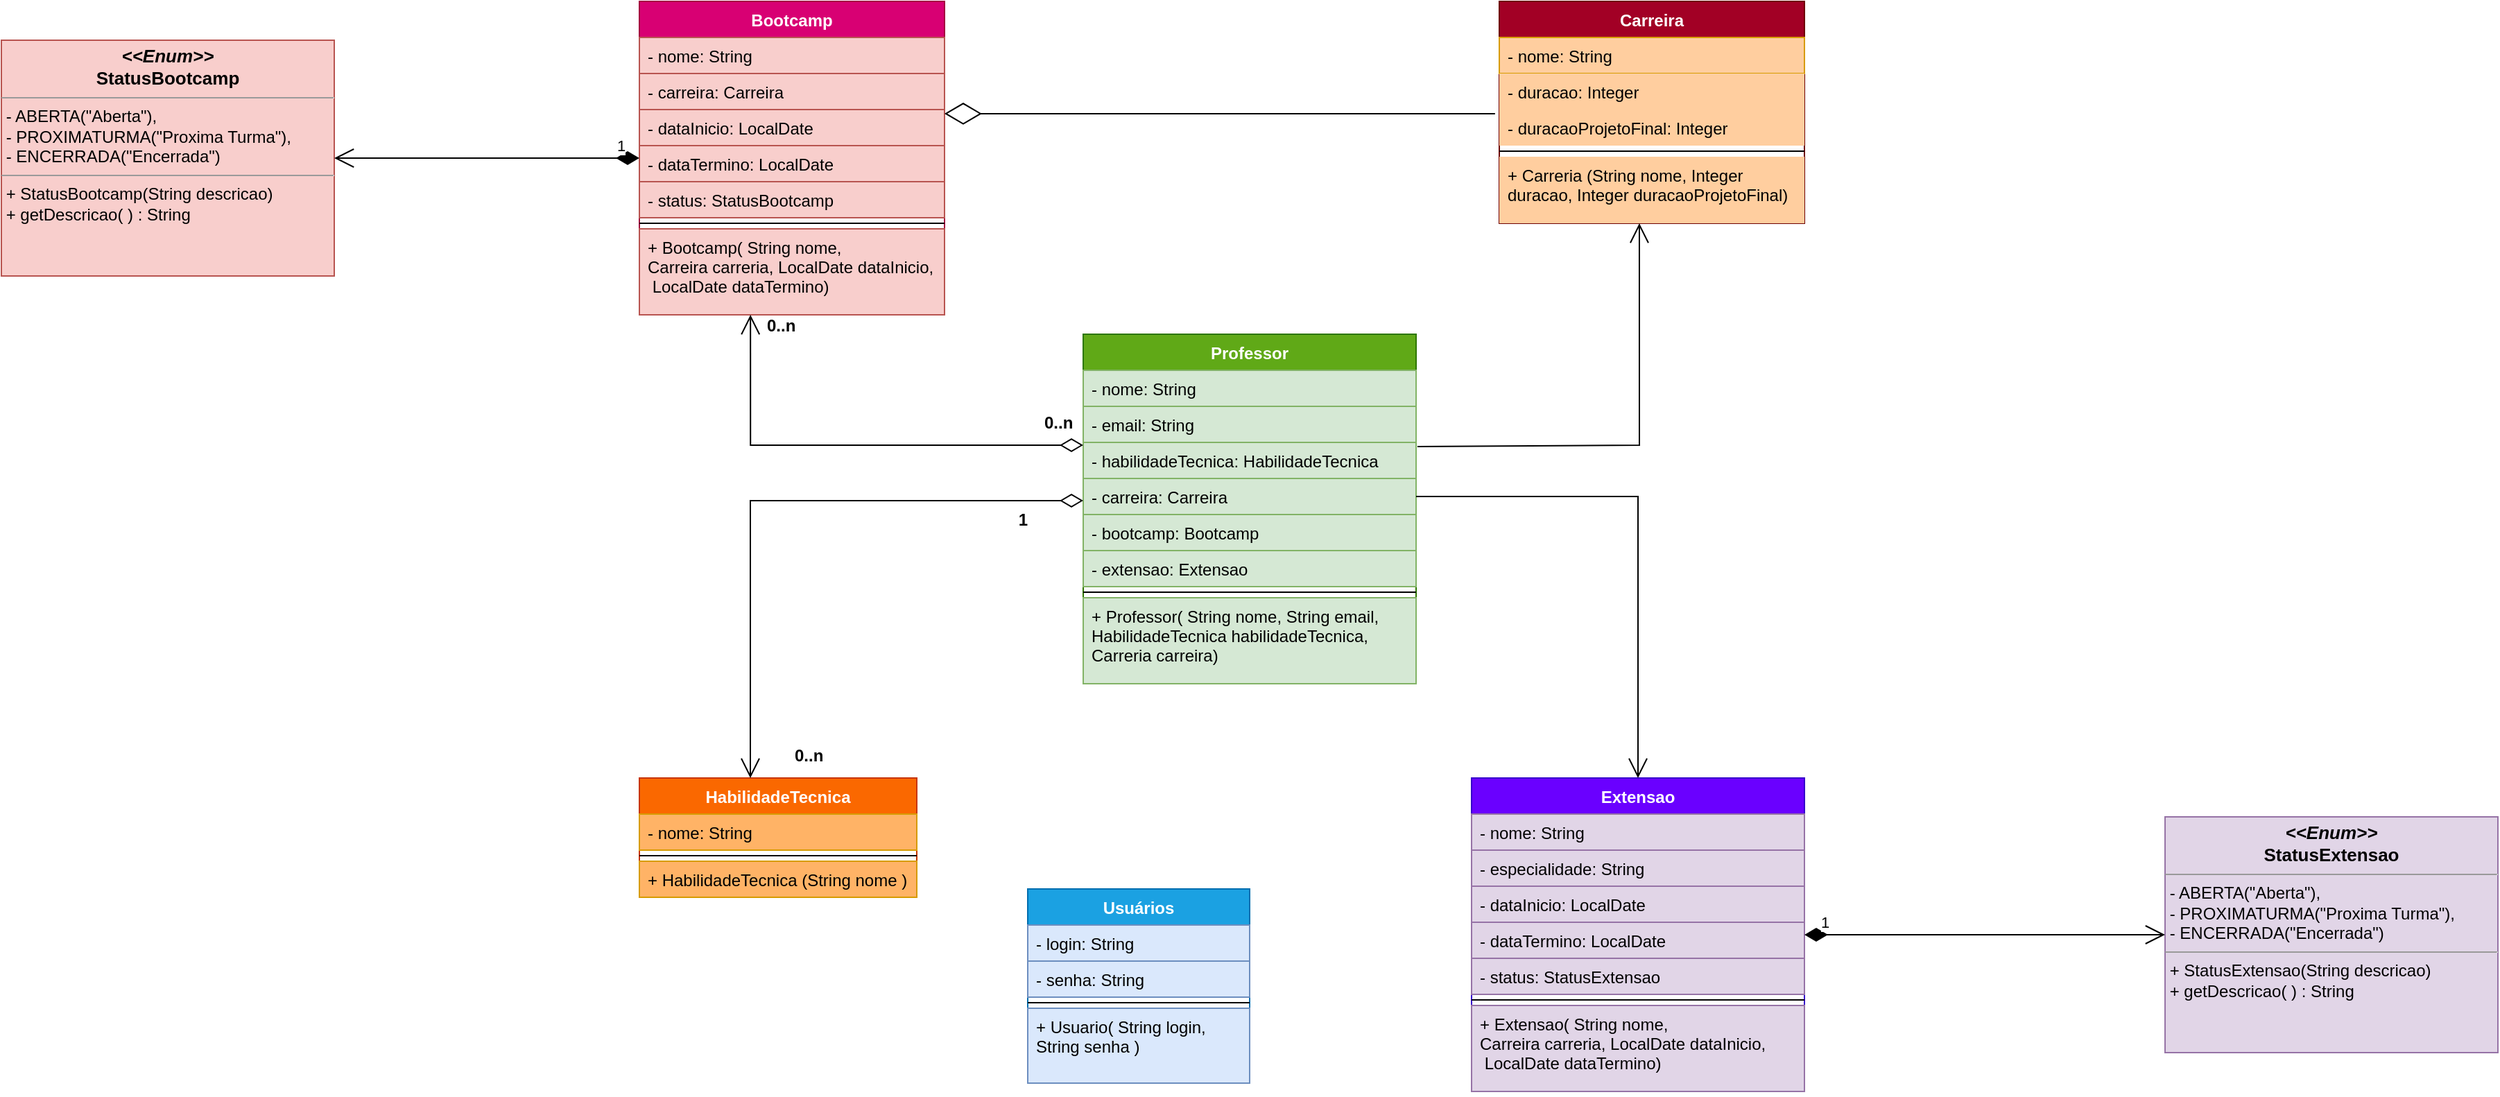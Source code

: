 <mxfile version="20.2.3" type="device"><diagram id="wdmPLiop8yC-vxSj1Tah" name="UML_EdTech"><mxGraphModel dx="2249" dy="857" grid="1" gridSize="10" guides="1" tooltips="1" connect="1" arrows="1" fold="1" page="1" pageScale="1" pageWidth="827" pageHeight="1169" math="0" shadow="0"><root><mxCell id="0"/><mxCell id="1" parent="0"/><mxCell id="CZbzPcgp7_vAJpvYZVhl-1" value="Usuários" style="swimlane;fontStyle=1;align=center;verticalAlign=top;childLayout=stackLayout;horizontal=1;startSize=26;horizontalStack=0;resizeParent=1;resizeParentMax=0;resizeLast=0;collapsible=1;marginBottom=0;fillColor=#1ba1e2;fontColor=#ffffff;strokeColor=#006EAF;" parent="1" vertex="1"><mxGeometry x="200" y="680" width="160" height="140" as="geometry"><mxRectangle x="130" y="830" width="90" height="30" as="alternateBounds"/></mxGeometry></mxCell><mxCell id="CZbzPcgp7_vAJpvYZVhl-2" value="- login: String" style="text;strokeColor=#6c8ebf;fillColor=#dae8fc;align=left;verticalAlign=top;spacingLeft=4;spacingRight=4;overflow=hidden;rotatable=0;points=[[0,0.5],[1,0.5]];portConstraint=eastwest;" parent="CZbzPcgp7_vAJpvYZVhl-1" vertex="1"><mxGeometry y="26" width="160" height="26" as="geometry"/></mxCell><mxCell id="CZbzPcgp7_vAJpvYZVhl-5" value="- senha: String" style="text;strokeColor=#6c8ebf;fillColor=#dae8fc;align=left;verticalAlign=top;spacingLeft=4;spacingRight=4;overflow=hidden;rotatable=0;points=[[0,0.5],[1,0.5]];portConstraint=eastwest;" parent="CZbzPcgp7_vAJpvYZVhl-1" vertex="1"><mxGeometry y="52" width="160" height="26" as="geometry"/></mxCell><mxCell id="CZbzPcgp7_vAJpvYZVhl-3" value="" style="line;strokeWidth=1;fillColor=none;align=left;verticalAlign=middle;spacingTop=-1;spacingLeft=3;spacingRight=3;rotatable=0;labelPosition=right;points=[];portConstraint=eastwest;" parent="CZbzPcgp7_vAJpvYZVhl-1" vertex="1"><mxGeometry y="78" width="160" height="8" as="geometry"/></mxCell><mxCell id="CZbzPcgp7_vAJpvYZVhl-4" value="+ Usuario( String login, &#10;String senha )" style="text;strokeColor=#6c8ebf;fillColor=#dae8fc;align=left;verticalAlign=top;spacingLeft=4;spacingRight=4;overflow=hidden;rotatable=0;points=[[0,0.5],[1,0.5]];portConstraint=eastwest;" parent="CZbzPcgp7_vAJpvYZVhl-1" vertex="1"><mxGeometry y="86" width="160" height="54" as="geometry"/></mxCell><mxCell id="CZbzPcgp7_vAJpvYZVhl-6" value="Professor" style="swimlane;fontStyle=1;align=center;verticalAlign=top;childLayout=stackLayout;horizontal=1;startSize=26;horizontalStack=0;resizeParent=1;resizeParentMax=0;resizeLast=0;collapsible=1;marginBottom=0;fillColor=#60a917;strokeColor=#2D7600;fontColor=#ffffff;" parent="1" vertex="1"><mxGeometry x="240" y="280" width="240" height="252" as="geometry"><mxRectangle x="330" y="320" width="100" height="30" as="alternateBounds"/></mxGeometry></mxCell><mxCell id="CZbzPcgp7_vAJpvYZVhl-7" value="- nome: String" style="text;strokeColor=#82b366;fillColor=#d5e8d4;align=left;verticalAlign=top;spacingLeft=4;spacingRight=4;overflow=hidden;rotatable=0;points=[[0,0.5],[1,0.5]];portConstraint=eastwest;" parent="CZbzPcgp7_vAJpvYZVhl-6" vertex="1"><mxGeometry y="26" width="240" height="26" as="geometry"/></mxCell><mxCell id="CZbzPcgp7_vAJpvYZVhl-10" value="- email: String" style="text;strokeColor=#82b366;fillColor=#d5e8d4;align=left;verticalAlign=top;spacingLeft=4;spacingRight=4;overflow=hidden;rotatable=0;points=[[0,0.5],[1,0.5]];portConstraint=eastwest;" parent="CZbzPcgp7_vAJpvYZVhl-6" vertex="1"><mxGeometry y="52" width="240" height="26" as="geometry"/></mxCell><mxCell id="CZbzPcgp7_vAJpvYZVhl-11" value="- habilidadeTecnica: HabilidadeTecnica" style="text;strokeColor=#82b366;fillColor=#d5e8d4;align=left;verticalAlign=top;spacingLeft=4;spacingRight=4;overflow=hidden;rotatable=0;points=[[0,0.5],[1,0.5]];portConstraint=eastwest;" parent="CZbzPcgp7_vAJpvYZVhl-6" vertex="1"><mxGeometry y="78" width="240" height="26" as="geometry"/></mxCell><mxCell id="CZbzPcgp7_vAJpvYZVhl-12" value="- carreira: Carreira" style="text;strokeColor=#82b366;fillColor=#d5e8d4;align=left;verticalAlign=top;spacingLeft=4;spacingRight=4;overflow=hidden;rotatable=0;points=[[0,0.5],[1,0.5]];portConstraint=eastwest;" parent="CZbzPcgp7_vAJpvYZVhl-6" vertex="1"><mxGeometry y="104" width="240" height="26" as="geometry"/></mxCell><mxCell id="me23teQ-1PKoP6-TPb3w-1" value="- bootcamp: Bootcamp" style="text;strokeColor=#82b366;fillColor=#d5e8d4;align=left;verticalAlign=top;spacingLeft=4;spacingRight=4;overflow=hidden;rotatable=0;points=[[0,0.5],[1,0.5]];portConstraint=eastwest;" parent="CZbzPcgp7_vAJpvYZVhl-6" vertex="1"><mxGeometry y="130" width="240" height="26" as="geometry"/></mxCell><mxCell id="me23teQ-1PKoP6-TPb3w-2" value="- extensao: Extensao" style="text;strokeColor=#82b366;fillColor=#d5e8d4;align=left;verticalAlign=top;spacingLeft=4;spacingRight=4;overflow=hidden;rotatable=0;points=[[0,0.5],[1,0.5]];portConstraint=eastwest;" parent="CZbzPcgp7_vAJpvYZVhl-6" vertex="1"><mxGeometry y="156" width="240" height="26" as="geometry"/></mxCell><mxCell id="CZbzPcgp7_vAJpvYZVhl-8" value="" style="line;strokeWidth=1;fillColor=none;align=left;verticalAlign=middle;spacingTop=-1;spacingLeft=3;spacingRight=3;rotatable=0;labelPosition=right;points=[];portConstraint=eastwest;" parent="CZbzPcgp7_vAJpvYZVhl-6" vertex="1"><mxGeometry y="182" width="240" height="8" as="geometry"/></mxCell><mxCell id="CZbzPcgp7_vAJpvYZVhl-9" value="+ Professor( String nome, String email, &#10;HabilidadeTecnica habilidadeTecnica, &#10;Carreria carreira)" style="text;strokeColor=#82b366;fillColor=#d5e8d4;align=left;verticalAlign=top;spacingLeft=4;spacingRight=4;overflow=hidden;rotatable=0;points=[[0,0.5],[1,0.5]];portConstraint=eastwest;" parent="CZbzPcgp7_vAJpvYZVhl-6" vertex="1"><mxGeometry y="190" width="240" height="62" as="geometry"/></mxCell><mxCell id="CZbzPcgp7_vAJpvYZVhl-13" value="Bootcamp" style="swimlane;fontStyle=1;align=center;verticalAlign=top;childLayout=stackLayout;horizontal=1;startSize=26;horizontalStack=0;resizeParent=1;resizeParentMax=0;resizeLast=0;collapsible=1;marginBottom=0;fillColor=#d80073;fontColor=#ffffff;strokeColor=#A50040;" parent="1" vertex="1"><mxGeometry x="-80" y="40" width="220" height="226" as="geometry"><mxRectangle x="80" y="120" width="100" height="30" as="alternateBounds"/></mxGeometry></mxCell><mxCell id="CZbzPcgp7_vAJpvYZVhl-14" value="- nome: String" style="text;strokeColor=#b85450;fillColor=#f8cecc;align=left;verticalAlign=top;spacingLeft=4;spacingRight=4;overflow=hidden;rotatable=0;points=[[0,0.5],[1,0.5]];portConstraint=eastwest;" parent="CZbzPcgp7_vAJpvYZVhl-13" vertex="1"><mxGeometry y="26" width="220" height="26" as="geometry"/></mxCell><mxCell id="CZbzPcgp7_vAJpvYZVhl-17" value="- carreira: Carreira" style="text;strokeColor=#b85450;fillColor=#f8cecc;align=left;verticalAlign=top;spacingLeft=4;spacingRight=4;overflow=hidden;rotatable=0;points=[[0,0.5],[1,0.5]];portConstraint=eastwest;" parent="CZbzPcgp7_vAJpvYZVhl-13" vertex="1"><mxGeometry y="52" width="220" height="26" as="geometry"/></mxCell><mxCell id="CZbzPcgp7_vAJpvYZVhl-18" value="- dataInicio: LocalDate" style="text;strokeColor=#b85450;fillColor=#f8cecc;align=left;verticalAlign=top;spacingLeft=4;spacingRight=4;overflow=hidden;rotatable=0;points=[[0,0.5],[1,0.5]];portConstraint=eastwest;" parent="CZbzPcgp7_vAJpvYZVhl-13" vertex="1"><mxGeometry y="78" width="220" height="26" as="geometry"/></mxCell><mxCell id="CZbzPcgp7_vAJpvYZVhl-19" value="- dataTermino: LocalDate" style="text;strokeColor=#b85450;fillColor=#f8cecc;align=left;verticalAlign=top;spacingLeft=4;spacingRight=4;overflow=hidden;rotatable=0;points=[[0,0.5],[1,0.5]];portConstraint=eastwest;" parent="CZbzPcgp7_vAJpvYZVhl-13" vertex="1"><mxGeometry y="104" width="220" height="26" as="geometry"/></mxCell><mxCell id="tO9sodAaKODI7oMJJBUO-4" value="- status: StatusBootcamp" style="text;strokeColor=#b85450;fillColor=#f8cecc;align=left;verticalAlign=top;spacingLeft=4;spacingRight=4;overflow=hidden;rotatable=0;points=[[0,0.5],[1,0.5]];portConstraint=eastwest;" parent="CZbzPcgp7_vAJpvYZVhl-13" vertex="1"><mxGeometry y="130" width="220" height="26" as="geometry"/></mxCell><mxCell id="CZbzPcgp7_vAJpvYZVhl-15" value="" style="line;strokeWidth=1;fillColor=none;align=left;verticalAlign=middle;spacingTop=-1;spacingLeft=3;spacingRight=3;rotatable=0;labelPosition=right;points=[];portConstraint=eastwest;" parent="CZbzPcgp7_vAJpvYZVhl-13" vertex="1"><mxGeometry y="156" width="220" height="8" as="geometry"/></mxCell><mxCell id="CZbzPcgp7_vAJpvYZVhl-16" value="+ Bootcamp( String nome, &#10;Carreira carreria, LocalDate dataInicio,&#10; LocalDate dataTermino)" style="text;strokeColor=#b85450;fillColor=#f8cecc;align=left;verticalAlign=top;spacingLeft=4;spacingRight=4;overflow=hidden;rotatable=0;points=[[0,0.5],[1,0.5]];portConstraint=eastwest;" parent="CZbzPcgp7_vAJpvYZVhl-13" vertex="1"><mxGeometry y="164" width="220" height="62" as="geometry"/></mxCell><mxCell id="CZbzPcgp7_vAJpvYZVhl-24" value="Extensao" style="swimlane;fontStyle=1;align=center;verticalAlign=top;childLayout=stackLayout;horizontal=1;startSize=26;horizontalStack=0;resizeParent=1;resizeParentMax=0;resizeLast=0;collapsible=1;marginBottom=0;fillColor=#6a00ff;fontColor=#ffffff;strokeColor=#3700CC;" parent="1" vertex="1"><mxGeometry x="520" y="600" width="240" height="226" as="geometry"><mxRectangle x="590" y="570" width="90" height="30" as="alternateBounds"/></mxGeometry></mxCell><mxCell id="CZbzPcgp7_vAJpvYZVhl-25" value="- nome: String" style="text;strokeColor=#9673a6;fillColor=#e1d5e7;align=left;verticalAlign=top;spacingLeft=4;spacingRight=4;overflow=hidden;rotatable=0;points=[[0,0.5],[1,0.5]];portConstraint=eastwest;" parent="CZbzPcgp7_vAJpvYZVhl-24" vertex="1"><mxGeometry y="26" width="240" height="26" as="geometry"/></mxCell><mxCell id="CZbzPcgp7_vAJpvYZVhl-26" value="- especialidade: String" style="text;strokeColor=#9673a6;fillColor=#e1d5e7;align=left;verticalAlign=top;spacingLeft=4;spacingRight=4;overflow=hidden;rotatable=0;points=[[0,0.5],[1,0.5]];portConstraint=eastwest;" parent="CZbzPcgp7_vAJpvYZVhl-24" vertex="1"><mxGeometry y="52" width="240" height="26" as="geometry"/></mxCell><mxCell id="CZbzPcgp7_vAJpvYZVhl-27" value="- dataInicio: LocalDate" style="text;strokeColor=#9673a6;fillColor=#e1d5e7;align=left;verticalAlign=top;spacingLeft=4;spacingRight=4;overflow=hidden;rotatable=0;points=[[0,0.5],[1,0.5]];portConstraint=eastwest;" parent="CZbzPcgp7_vAJpvYZVhl-24" vertex="1"><mxGeometry y="78" width="240" height="26" as="geometry"/></mxCell><mxCell id="CZbzPcgp7_vAJpvYZVhl-28" value="- dataTermino: LocalDate" style="text;strokeColor=#9673a6;fillColor=#e1d5e7;align=left;verticalAlign=top;spacingLeft=4;spacingRight=4;overflow=hidden;rotatable=0;points=[[0,0.5],[1,0.5]];portConstraint=eastwest;" parent="CZbzPcgp7_vAJpvYZVhl-24" vertex="1"><mxGeometry y="104" width="240" height="26" as="geometry"/></mxCell><mxCell id="U76464vCbZKTIZHd1UBi-1" value="- status: StatusExtensao" style="text;strokeColor=#9673a6;fillColor=#e1d5e7;align=left;verticalAlign=top;spacingLeft=4;spacingRight=4;overflow=hidden;rotatable=0;points=[[0,0.5],[1,0.5]];portConstraint=eastwest;" parent="CZbzPcgp7_vAJpvYZVhl-24" vertex="1"><mxGeometry y="130" width="240" height="26" as="geometry"/></mxCell><mxCell id="CZbzPcgp7_vAJpvYZVhl-29" value="" style="line;strokeWidth=1;fillColor=none;align=left;verticalAlign=middle;spacingTop=-1;spacingLeft=3;spacingRight=3;rotatable=0;labelPosition=right;points=[];portConstraint=eastwest;" parent="CZbzPcgp7_vAJpvYZVhl-24" vertex="1"><mxGeometry y="156" width="240" height="8" as="geometry"/></mxCell><mxCell id="CZbzPcgp7_vAJpvYZVhl-30" value="+ Extensao( String nome, &#10;Carreira carreria, LocalDate dataInicio,&#10; LocalDate dataTermino)" style="text;strokeColor=#9673a6;fillColor=#e1d5e7;align=left;verticalAlign=top;spacingLeft=4;spacingRight=4;overflow=hidden;rotatable=0;points=[[0,0.5],[1,0.5]];portConstraint=eastwest;" parent="CZbzPcgp7_vAJpvYZVhl-24" vertex="1"><mxGeometry y="164" width="240" height="62" as="geometry"/></mxCell><mxCell id="CZbzPcgp7_vAJpvYZVhl-31" value="Carreira" style="swimlane;fontStyle=1;align=center;verticalAlign=top;childLayout=stackLayout;horizontal=1;startSize=26;horizontalStack=0;resizeParent=1;resizeParentMax=0;resizeLast=0;collapsible=1;marginBottom=0;fillColor=#a20025;fontColor=#ffffff;strokeColor=#6F0000;" parent="1" vertex="1"><mxGeometry x="540" y="40" width="220" height="160" as="geometry"><mxRectangle x="570" y="120" width="90" height="30" as="alternateBounds"/></mxGeometry></mxCell><mxCell id="CZbzPcgp7_vAJpvYZVhl-32" value="- nome: String" style="text;strokeColor=#d79b00;fillColor=#FFCE9F;align=left;verticalAlign=top;spacingLeft=4;spacingRight=4;overflow=hidden;rotatable=0;points=[[0,0.5],[1,0.5]];portConstraint=eastwest;" parent="CZbzPcgp7_vAJpvYZVhl-31" vertex="1"><mxGeometry y="26" width="220" height="26" as="geometry"/></mxCell><mxCell id="CZbzPcgp7_vAJpvYZVhl-35" value="- duracao: Integer" style="text;strokeColor=none;fillColor=#FFCE9F;align=left;verticalAlign=top;spacingLeft=4;spacingRight=4;overflow=hidden;rotatable=0;points=[[0,0.5],[1,0.5]];portConstraint=eastwest;" parent="CZbzPcgp7_vAJpvYZVhl-31" vertex="1"><mxGeometry y="52" width="220" height="26" as="geometry"/></mxCell><mxCell id="CZbzPcgp7_vAJpvYZVhl-37" value="- duracaoProjetoFinal: Integer" style="text;strokeColor=none;fillColor=#FFCE9F;align=left;verticalAlign=top;spacingLeft=4;spacingRight=4;overflow=hidden;rotatable=0;points=[[0,0.5],[1,0.5]];portConstraint=eastwest;" parent="CZbzPcgp7_vAJpvYZVhl-31" vertex="1"><mxGeometry y="78" width="220" height="26" as="geometry"/></mxCell><mxCell id="CZbzPcgp7_vAJpvYZVhl-33" value="" style="line;strokeWidth=1;fillColor=none;align=left;verticalAlign=middle;spacingTop=-1;spacingLeft=3;spacingRight=3;rotatable=0;labelPosition=right;points=[];portConstraint=eastwest;" parent="CZbzPcgp7_vAJpvYZVhl-31" vertex="1"><mxGeometry y="104" width="220" height="8" as="geometry"/></mxCell><mxCell id="CZbzPcgp7_vAJpvYZVhl-34" value="+ Carreria (String nome, Integer &#10;duracao, Integer duracaoProjetoFinal)" style="text;strokeColor=none;fillColor=#FFCE9F;align=left;verticalAlign=top;spacingLeft=4;spacingRight=4;overflow=hidden;rotatable=0;points=[[0,0.5],[1,0.5]];portConstraint=eastwest;" parent="CZbzPcgp7_vAJpvYZVhl-31" vertex="1"><mxGeometry y="112" width="220" height="48" as="geometry"/></mxCell><mxCell id="CZbzPcgp7_vAJpvYZVhl-39" value="HabilidadeTecnica" style="swimlane;fontStyle=1;align=center;verticalAlign=top;childLayout=stackLayout;horizontal=1;startSize=26;horizontalStack=0;resizeParent=1;resizeParentMax=0;resizeLast=0;collapsible=1;marginBottom=0;fillColor=#fa6800;fontColor=#FFFFFF;strokeColor=#C73500;" parent="1" vertex="1"><mxGeometry x="-80" y="600" width="200" height="86" as="geometry"><mxRectangle x="80" y="555" width="140" height="30" as="alternateBounds"/></mxGeometry></mxCell><mxCell id="CZbzPcgp7_vAJpvYZVhl-40" value="- nome: String" style="text;strokeColor=#d79b00;fillColor=#FFB366;align=left;verticalAlign=top;spacingLeft=4;spacingRight=4;overflow=hidden;rotatable=0;points=[[0,0.5],[1,0.5]];portConstraint=eastwest;" parent="CZbzPcgp7_vAJpvYZVhl-39" vertex="1"><mxGeometry y="26" width="200" height="26" as="geometry"/></mxCell><mxCell id="CZbzPcgp7_vAJpvYZVhl-41" value="" style="line;strokeWidth=1;fillColor=none;align=left;verticalAlign=middle;spacingTop=-1;spacingLeft=3;spacingRight=3;rotatable=0;labelPosition=right;points=[];portConstraint=eastwest;" parent="CZbzPcgp7_vAJpvYZVhl-39" vertex="1"><mxGeometry y="52" width="200" height="8" as="geometry"/></mxCell><mxCell id="CZbzPcgp7_vAJpvYZVhl-42" value="+ HabilidadeTecnica (String nome )" style="text;strokeColor=#d79b00;fillColor=#FFB366;align=left;verticalAlign=top;spacingLeft=4;spacingRight=4;overflow=hidden;rotatable=0;points=[[0,0.5],[1,0.5]];portConstraint=eastwest;" parent="CZbzPcgp7_vAJpvYZVhl-39" vertex="1"><mxGeometry y="60" width="200" height="26" as="geometry"/></mxCell><mxCell id="CZbzPcgp7_vAJpvYZVhl-43" value="" style="endArrow=open;endFill=1;endSize=12;html=1;rounded=0;entryX=0.459;entryY=1;entryDx=0;entryDy=0;entryPerimeter=0;exitX=1.004;exitY=0.115;exitDx=0;exitDy=0;exitPerimeter=0;" parent="1" source="CZbzPcgp7_vAJpvYZVhl-11" target="CZbzPcgp7_vAJpvYZVhl-34" edge="1"><mxGeometry width="160" relative="1" as="geometry"><mxPoint x="480" y="360" as="sourcePoint"/><mxPoint x="650" y="220" as="targetPoint"/><Array as="points"><mxPoint x="641" y="360"/></Array></mxGeometry></mxCell><mxCell id="CZbzPcgp7_vAJpvYZVhl-45" value="" style="endArrow=open;html=1;endSize=12;startArrow=diamondThin;startSize=14;startFill=0;edgeStyle=orthogonalEdgeStyle;rounded=0;strokeWidth=1;entryX=0.4;entryY=0;entryDx=0;entryDy=0;entryPerimeter=0;" parent="1" source="CZbzPcgp7_vAJpvYZVhl-6" target="CZbzPcgp7_vAJpvYZVhl-39" edge="1"><mxGeometry x="-0.125" y="50" relative="1" as="geometry"><mxPoint x="-60" y="400" as="sourcePoint"/><mxPoint y="580" as="targetPoint"/><Array as="points"><mxPoint y="400"/></Array><mxPoint as="offset"/></mxGeometry></mxCell><mxCell id="CZbzPcgp7_vAJpvYZVhl-46" value="0..n" style="edgeLabel;resizable=0;html=1;align=left;verticalAlign=top;fillColor=#FFB366;fontSize=12;fontStyle=1" parent="CZbzPcgp7_vAJpvYZVhl-45" connectable="0" vertex="1"><mxGeometry x="-1" relative="1" as="geometry"><mxPoint x="-210" y="170" as="offset"/></mxGeometry></mxCell><mxCell id="CZbzPcgp7_vAJpvYZVhl-47" value="1" style="edgeLabel;resizable=0;html=1;align=right;verticalAlign=top;fillColor=#FFB366;fontSize=12;fontStyle=1" parent="CZbzPcgp7_vAJpvYZVhl-45" connectable="0" vertex="1"><mxGeometry x="1" relative="1" as="geometry"><mxPoint x="200" y="-200" as="offset"/></mxGeometry></mxCell><mxCell id="_AL6ZHVGakr4neHdwv93-1" value="0..n" style="edgeLabel;resizable=0;html=1;align=left;verticalAlign=top;fillColor=#FFB366;fontSize=12;fontStyle=1" parent="CZbzPcgp7_vAJpvYZVhl-45" connectable="0" vertex="1"><mxGeometry x="-1" relative="1" as="geometry"><mxPoint x="-230" y="-140" as="offset"/></mxGeometry></mxCell><mxCell id="_AL6ZHVGakr4neHdwv93-2" value="0..n" style="edgeLabel;resizable=0;html=1;align=left;verticalAlign=top;fillColor=#FFB366;fontSize=12;fontStyle=1" parent="CZbzPcgp7_vAJpvYZVhl-45" connectable="0" vertex="1"><mxGeometry x="-1" relative="1" as="geometry"><mxPoint x="-30" y="-70" as="offset"/></mxGeometry></mxCell><mxCell id="CZbzPcgp7_vAJpvYZVhl-49" value="" style="endArrow=diamondThin;endFill=0;endSize=24;html=1;rounded=0;fontSize=12;strokeWidth=1;exitX=-0.014;exitY=0.115;exitDx=0;exitDy=0;exitPerimeter=0;entryX=1;entryY=0.115;entryDx=0;entryDy=0;entryPerimeter=0;" parent="1" source="CZbzPcgp7_vAJpvYZVhl-37" target="CZbzPcgp7_vAJpvYZVhl-18" edge="1"><mxGeometry width="160" relative="1" as="geometry"><mxPoint x="210" y="130" as="sourcePoint"/><mxPoint x="160" y="121" as="targetPoint"/></mxGeometry></mxCell><mxCell id="CZbzPcgp7_vAJpvYZVhl-50" value="" style="endArrow=open;endFill=1;endSize=12;html=1;rounded=0;entryX=0.5;entryY=0;entryDx=0;entryDy=0;" parent="1" source="CZbzPcgp7_vAJpvYZVhl-12" target="CZbzPcgp7_vAJpvYZVhl-24" edge="1"><mxGeometry width="160" relative="1" as="geometry"><mxPoint x="480" y="400" as="sourcePoint"/><mxPoint x="650.98" y="210" as="targetPoint"/><Array as="points"><mxPoint x="640" y="397"/></Array></mxGeometry></mxCell><mxCell id="24CdtACJInFIJGhGcujj-2" value="" style="endArrow=open;html=1;endSize=12;startArrow=diamondThin;startSize=14;startFill=0;edgeStyle=orthogonalEdgeStyle;rounded=0;strokeWidth=1;entryX=0.364;entryY=1;entryDx=0;entryDy=0;entryPerimeter=0;exitX=0;exitY=0.077;exitDx=0;exitDy=0;exitPerimeter=0;" parent="1" source="CZbzPcgp7_vAJpvYZVhl-11" target="CZbzPcgp7_vAJpvYZVhl-16" edge="1"><mxGeometry x="-0.125" y="50" relative="1" as="geometry"><mxPoint x="210" y="210" as="sourcePoint"/><mxPoint x="-30" y="300" as="targetPoint"/><Array as="points"><mxPoint y="360"/></Array><mxPoint as="offset"/></mxGeometry></mxCell><mxCell id="tO9sodAaKODI7oMJJBUO-1" value="&lt;p style=&quot;margin: 4px 0px 0px; text-align: center; font-size: 13px;&quot;&gt;&lt;font style=&quot;font-size: 13px;&quot;&gt;&lt;i style=&quot;&quot;&gt;&amp;lt;&amp;lt;Enum&amp;gt;&amp;gt;&lt;/i&gt;&lt;br&gt;&lt;b style=&quot;&quot;&gt;StatusBootcamp&lt;/b&gt;&lt;/font&gt;&lt;/p&gt;&lt;hr size=&quot;1&quot;&gt;&lt;p style=&quot;margin:0px;margin-left:4px;&quot;&gt;&lt;/p&gt;&lt;div style=&quot;text-align: left;&quot;&gt;&lt;span style=&quot;background-color: initial; font-weight: normal;&quot;&gt;&amp;nbsp;- ABERTA(&quot;Aberta&quot;),&lt;/span&gt;&lt;/div&gt;&lt;div style=&quot;text-align: left;&quot;&gt;&lt;span style=&quot;background-color: initial; font-weight: normal;&quot;&gt;&amp;nbsp;- PROXIMATURMA(&quot;Proxima Turma&quot;),&lt;/span&gt;&lt;/div&gt;&lt;div style=&quot;text-align: left;&quot;&gt;&lt;span style=&quot;background-color: initial; font-weight: normal;&quot;&gt;&amp;nbsp;- ENCERRADA(&quot;Encerrada&quot;)&lt;/span&gt;&lt;/div&gt;&lt;hr size=&quot;1&quot;&gt;&lt;p style=&quot;margin:0px;margin-left:4px;&quot;&gt;&lt;/p&gt;&lt;div style=&quot;text-align: left;&quot;&gt;&lt;span style=&quot;background-color: initial; font-weight: normal;&quot;&gt;&amp;nbsp;+ StatusBootcamp(String descricao)&lt;/span&gt;&lt;/div&gt;&lt;div style=&quot;text-align: left;&quot;&gt;&lt;span style=&quot;background-color: initial; font-weight: normal;&quot;&gt;&amp;nbsp;+ getDescricao( ) : String&lt;/span&gt;&lt;/div&gt;&lt;p&gt;&lt;/p&gt;" style="verticalAlign=top;align=left;overflow=fill;fontSize=12;fontFamily=Helvetica;html=1;fillColor=#f8cecc;strokeColor=#b85450;fontColor=default;fontStyle=1;startSize=26;gradientColor=none;spacingLeft=4;spacingRight=4;" parent="1" vertex="1"><mxGeometry x="-540" y="68" width="240" height="170" as="geometry"/></mxCell><mxCell id="tO9sodAaKODI7oMJJBUO-3" value="1" style="endArrow=open;html=1;endSize=12;startArrow=diamondThin;startSize=14;startFill=1;edgeStyle=orthogonalEdgeStyle;align=left;verticalAlign=bottom;rounded=0;" parent="1" source="CZbzPcgp7_vAJpvYZVhl-13" target="tO9sodAaKODI7oMJJBUO-1" edge="1"><mxGeometry x="-0.833" relative="1" as="geometry"><mxPoint x="-370" y="450" as="sourcePoint"/><mxPoint x="-210" y="450" as="targetPoint"/><mxPoint as="offset"/></mxGeometry></mxCell><mxCell id="tO9sodAaKODI7oMJJBUO-5" value="&lt;p style=&quot;margin: 4px 0px 0px; text-align: center; font-size: 13px;&quot;&gt;&lt;font style=&quot;font-size: 13px;&quot;&gt;&lt;i style=&quot;&quot;&gt;&amp;lt;&amp;lt;Enum&amp;gt;&amp;gt;&lt;/i&gt;&lt;br&gt;&lt;b style=&quot;&quot;&gt;StatusExtensao&lt;/b&gt;&lt;/font&gt;&lt;/p&gt;&lt;hr size=&quot;1&quot;&gt;&lt;p style=&quot;margin:0px;margin-left:4px;&quot;&gt;&lt;/p&gt;&lt;div style=&quot;text-align: left;&quot;&gt;&lt;span style=&quot;background-color: initial; font-weight: normal;&quot;&gt;&amp;nbsp;- ABERTA(&quot;Aberta&quot;),&lt;/span&gt;&lt;/div&gt;&lt;div style=&quot;text-align: left;&quot;&gt;&lt;span style=&quot;background-color: initial; font-weight: normal;&quot;&gt;&amp;nbsp;- PROXIMATURMA(&quot;Proxima Turma&quot;),&lt;/span&gt;&lt;/div&gt;&lt;div style=&quot;text-align: left;&quot;&gt;&lt;span style=&quot;background-color: initial; font-weight: normal;&quot;&gt;&amp;nbsp;- ENCERRADA(&quot;Encerrada&quot;)&lt;/span&gt;&lt;/div&gt;&lt;hr size=&quot;1&quot;&gt;&lt;p style=&quot;margin:0px;margin-left:4px;&quot;&gt;&lt;/p&gt;&lt;div style=&quot;text-align: left;&quot;&gt;&lt;span style=&quot;background-color: initial; font-weight: normal;&quot;&gt;&amp;nbsp;+ StatusExtensao(String descricao)&lt;/span&gt;&lt;/div&gt;&lt;div style=&quot;text-align: left;&quot;&gt;&lt;span style=&quot;background-color: initial; font-weight: normal;&quot;&gt;&amp;nbsp;+ getDescricao( ) : String&lt;/span&gt;&lt;/div&gt;&lt;p&gt;&lt;/p&gt;" style="verticalAlign=top;align=left;overflow=fill;fontSize=12;fontFamily=Helvetica;html=1;fillColor=#e1d5e7;strokeColor=#9673a6;fontColor=default;fontStyle=1;startSize=26;gradientColor=none;spacingLeft=4;spacingRight=4;" parent="1" vertex="1"><mxGeometry x="1020" y="628" width="240" height="170" as="geometry"/></mxCell><mxCell id="tO9sodAaKODI7oMJJBUO-6" value="1" style="endArrow=open;html=1;endSize=12;startArrow=diamondThin;startSize=14;startFill=1;edgeStyle=orthogonalEdgeStyle;align=left;verticalAlign=bottom;rounded=0;entryX=0;entryY=0.5;entryDx=0;entryDy=0;" parent="1" source="CZbzPcgp7_vAJpvYZVhl-24" target="tO9sodAaKODI7oMJJBUO-5" edge="1"><mxGeometry x="-0.923" relative="1" as="geometry"><mxPoint x="950" y="532" as="sourcePoint"/><mxPoint x="730" y="532" as="targetPoint"/><mxPoint as="offset"/></mxGeometry></mxCell></root></mxGraphModel></diagram></mxfile>